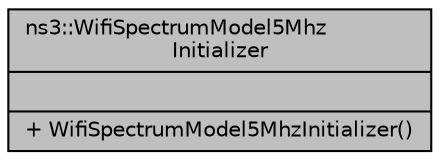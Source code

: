 digraph "ns3::WifiSpectrumModel5MhzInitializer"
{
  edge [fontname="Helvetica",fontsize="10",labelfontname="Helvetica",labelfontsize="10"];
  node [fontname="Helvetica",fontsize="10",shape=record];
  Node1 [label="{ns3::WifiSpectrumModel5Mhz\lInitializer\n||+ WifiSpectrumModel5MhzInitializer()\l}",height=0.2,width=0.4,color="black", fillcolor="grey75", style="filled", fontcolor="black"];
}
